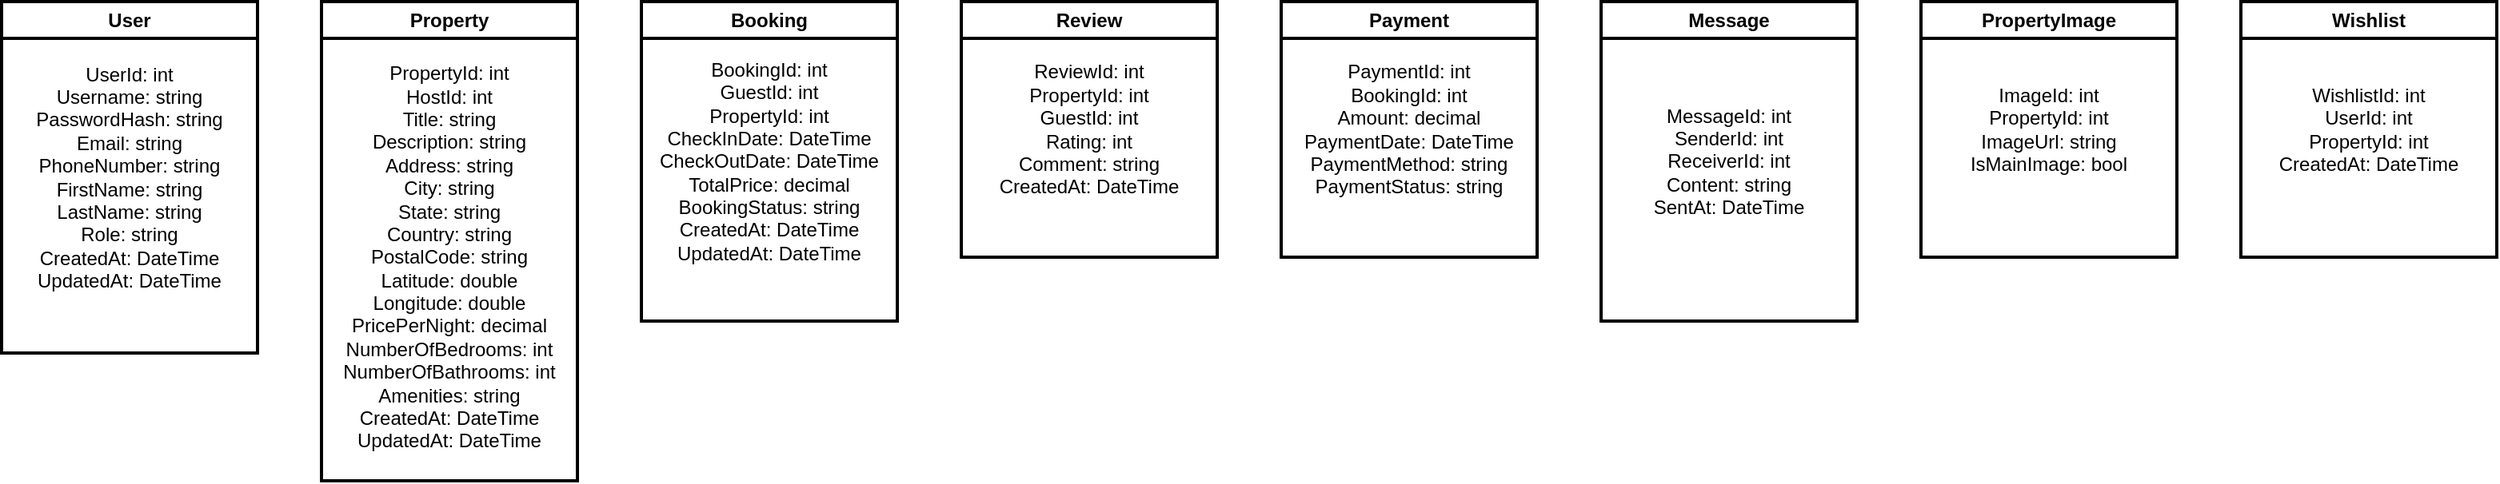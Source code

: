 <mxfile version="24.7.7">
  <diagram id="C5RBs43oDa-KdzZeNtuy" name="Page-1">
    <mxGraphModel dx="913" dy="454" grid="1" gridSize="10" guides="1" tooltips="1" connect="1" arrows="1" fold="1" page="1" pageScale="1" pageWidth="827" pageHeight="1169" math="0" shadow="0">
      <root>
        <mxCell id="WIyWlLk6GJQsqaUBKTNV-0" />
        <mxCell id="WIyWlLk6GJQsqaUBKTNV-1" parent="WIyWlLk6GJQsqaUBKTNV-0" />
        <mxCell id="gb-yVQ4lIrqO1wdNZz7q-26" value="User" style="swimlane;html=1;strokeColor=black;fillColor=white;strokeWidth=2;shadow=0;whiteSpace=wrap;rounded=0;" vertex="1" connectable="0" parent="WIyWlLk6GJQsqaUBKTNV-1">
          <mxGeometry x="120" y="60" width="160" height="220" as="geometry" />
        </mxCell>
        <mxCell id="gb-yVQ4lIrqO1wdNZz7q-27" value="UserId: int&#xa;Username: string&#xa;PasswordHash: string&#xa;Email: string&#xa;PhoneNumber: string&#xa;FirstName: string&#xa;LastName: string&#xa;Role: string&#xa;CreatedAt: DateTime&#xa;UpdatedAt: DateTime" style="text;html=1;strokeColor=none;fillColor=none;align=center;verticalAlign=middle;whiteSpace=wrap;rounded=0;" vertex="1" connectable="0" parent="gb-yVQ4lIrqO1wdNZz7q-26">
          <mxGeometry x="10" y="10" width="140" height="200" as="geometry" />
        </mxCell>
        <mxCell id="gb-yVQ4lIrqO1wdNZz7q-28" value="Property" style="swimlane;html=1;strokeColor=black;fillColor=white;strokeWidth=2;shadow=0;whiteSpace=wrap;rounded=0;" vertex="1" connectable="0" parent="WIyWlLk6GJQsqaUBKTNV-1">
          <mxGeometry x="320" y="60" width="160" height="300" as="geometry" />
        </mxCell>
        <mxCell id="gb-yVQ4lIrqO1wdNZz7q-29" value="PropertyId: int&#xa;HostId: int&#xa;Title: string&#xa;Description: string&#xa;Address: string&#xa;City: string&#xa;State: string&#xa;Country: string&#xa;PostalCode: string&#xa;Latitude: double&#xa;Longitude: double&#xa;PricePerNight: decimal&#xa;NumberOfBedrooms: int&#xa;NumberOfBathrooms: int&#xa;Amenities: string&#xa;CreatedAt: DateTime&#xa;UpdatedAt: DateTime" style="text;html=1;strokeColor=none;fillColor=none;align=center;verticalAlign=middle;whiteSpace=wrap;rounded=0;" vertex="1" connectable="0" parent="gb-yVQ4lIrqO1wdNZz7q-28">
          <mxGeometry x="10" y="40" width="140" height="240" as="geometry" />
        </mxCell>
        <mxCell id="gb-yVQ4lIrqO1wdNZz7q-30" value="Booking" style="swimlane;html=1;strokeColor=black;fillColor=white;strokeWidth=2;shadow=0;whiteSpace=wrap;rounded=0;" vertex="1" connectable="0" parent="WIyWlLk6GJQsqaUBKTNV-1">
          <mxGeometry x="520" y="60" width="160" height="200" as="geometry" />
        </mxCell>
        <mxCell id="gb-yVQ4lIrqO1wdNZz7q-31" value="BookingId: int&#xa;GuestId: int&#xa;PropertyId: int&#xa;CheckInDate: DateTime&#xa;CheckOutDate: DateTime&#xa;TotalPrice: decimal&#xa;BookingStatus: string&#xa;CreatedAt: DateTime&#xa;UpdatedAt: DateTime" style="text;html=1;strokeColor=none;fillColor=none;align=center;verticalAlign=middle;whiteSpace=wrap;rounded=0;" vertex="1" connectable="0" parent="gb-yVQ4lIrqO1wdNZz7q-30">
          <mxGeometry x="10" y="10" width="140" height="180" as="geometry" />
        </mxCell>
        <mxCell id="gb-yVQ4lIrqO1wdNZz7q-32" value="Review" style="swimlane;html=1;strokeColor=black;fillColor=white;strokeWidth=2;shadow=0;whiteSpace=wrap;rounded=0;" vertex="1" connectable="0" parent="WIyWlLk6GJQsqaUBKTNV-1">
          <mxGeometry x="720" y="60" width="160" height="160" as="geometry" />
        </mxCell>
        <mxCell id="gb-yVQ4lIrqO1wdNZz7q-33" value="ReviewId: int&#xa;PropertyId: int&#xa;GuestId: int&#xa;Rating: int&#xa;Comment: string&#xa;CreatedAt: DateTime" style="text;html=1;strokeColor=none;fillColor=none;align=center;verticalAlign=middle;whiteSpace=wrap;rounded=0;" vertex="1" connectable="0" parent="gb-yVQ4lIrqO1wdNZz7q-32">
          <mxGeometry x="10" y="10" width="140" height="140" as="geometry" />
        </mxCell>
        <mxCell id="gb-yVQ4lIrqO1wdNZz7q-34" value="Payment" style="swimlane;html=1;strokeColor=black;fillColor=white;strokeWidth=2;shadow=0;whiteSpace=wrap;rounded=0;" vertex="1" connectable="0" parent="WIyWlLk6GJQsqaUBKTNV-1">
          <mxGeometry x="920" y="60" width="160" height="160" as="geometry" />
        </mxCell>
        <mxCell id="gb-yVQ4lIrqO1wdNZz7q-35" value="PaymentId: int&#xa;BookingId: int&#xa;Amount: decimal&#xa;PaymentDate: DateTime&#xa;PaymentMethod: string&#xa;PaymentStatus: string" style="text;html=1;strokeColor=none;fillColor=none;align=center;verticalAlign=middle;whiteSpace=wrap;rounded=0;" vertex="1" connectable="0" parent="gb-yVQ4lIrqO1wdNZz7q-34">
          <mxGeometry x="10" y="10" width="140" height="140" as="geometry" />
        </mxCell>
        <mxCell id="gb-yVQ4lIrqO1wdNZz7q-36" value="Message" style="swimlane;html=1;strokeColor=black;fillColor=white;strokeWidth=2;shadow=0;whiteSpace=wrap;rounded=0;" vertex="1" connectable="0" parent="WIyWlLk6GJQsqaUBKTNV-1">
          <mxGeometry x="1120" y="60" width="160" height="200" as="geometry" />
        </mxCell>
        <mxCell id="gb-yVQ4lIrqO1wdNZz7q-37" value="MessageId: int&#xa;SenderId: int&#xa;ReceiverId: int&#xa;Content: string&#xa;SentAt: DateTime" style="text;html=1;strokeColor=none;fillColor=none;align=center;verticalAlign=middle;whiteSpace=wrap;rounded=0;" vertex="1" connectable="0" parent="gb-yVQ4lIrqO1wdNZz7q-36">
          <mxGeometry x="10" y="10" width="140" height="180" as="geometry" />
        </mxCell>
        <mxCell id="gb-yVQ4lIrqO1wdNZz7q-38" value="PropertyImage" style="swimlane;html=1;strokeColor=black;fillColor=white;strokeWidth=2;shadow=0;whiteSpace=wrap;rounded=0;" vertex="1" connectable="0" parent="WIyWlLk6GJQsqaUBKTNV-1">
          <mxGeometry x="1320" y="60" width="160" height="160" as="geometry" />
        </mxCell>
        <mxCell id="gb-yVQ4lIrqO1wdNZz7q-39" value="ImageId: int&#xa;PropertyId: int&#xa;ImageUrl: string&#xa;IsMainImage: bool" style="text;html=1;strokeColor=none;fillColor=none;align=center;verticalAlign=middle;whiteSpace=wrap;rounded=0;" vertex="1" connectable="0" parent="gb-yVQ4lIrqO1wdNZz7q-38">
          <mxGeometry x="10" y="10" width="140" height="140" as="geometry" />
        </mxCell>
        <mxCell id="gb-yVQ4lIrqO1wdNZz7q-40" value="Wishlist" style="swimlane;html=1;strokeColor=black;fillColor=white;strokeWidth=2;shadow=0;whiteSpace=wrap;rounded=0;" vertex="1" connectable="0" parent="WIyWlLk6GJQsqaUBKTNV-1">
          <mxGeometry x="1520" y="60" width="160" height="160" as="geometry" />
        </mxCell>
        <mxCell id="gb-yVQ4lIrqO1wdNZz7q-41" value="WishlistId: int&#xa;UserId: int&#xa;PropertyId: int&#xa;CreatedAt: DateTime" style="text;html=1;strokeColor=none;fillColor=none;align=center;verticalAlign=middle;whiteSpace=wrap;rounded=0;" vertex="1" connectable="0" parent="gb-yVQ4lIrqO1wdNZz7q-40">
          <mxGeometry x="10" y="10" width="140" height="140" as="geometry" />
        </mxCell>
      </root>
    </mxGraphModel>
  </diagram>
</mxfile>
